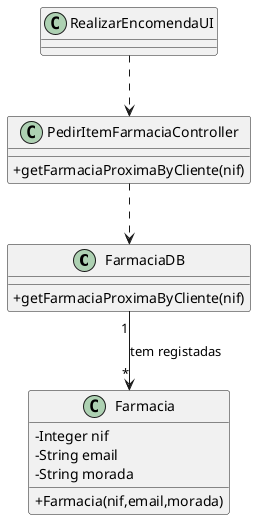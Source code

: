 @startuml
skinparam classAttributeIconSize 0

class FarmaciaDB {
    +getFarmaciaProximaByCliente(nif)
}

class Farmacia {
  -Integer nif
  -String email
  -String morada
  +Farmacia(nif,email,morada)
}

class PedirItemFarmaciaController {
    +getFarmaciaProximaByCliente(nif)
}

class RealizarEncomendaUI {
}

RealizarEncomendaUI ..> PedirItemFarmaciaController
PedirItemFarmaciaController ..> FarmaciaDB

FarmaciaDB "1" --> "*" Farmacia : tem registadas

@enduml
